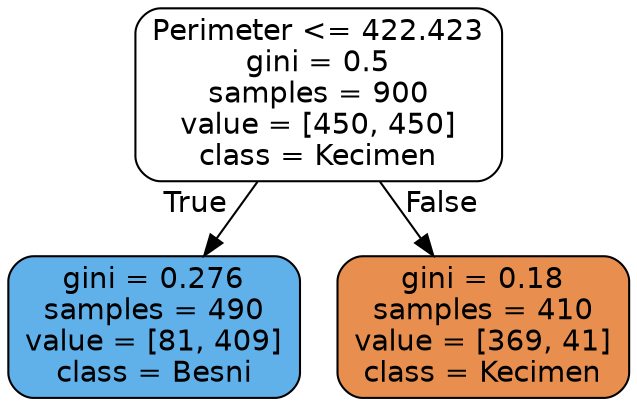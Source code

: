 digraph Tree {
node [shape=box, style="filled, rounded", color="black", fontname="helvetica"] ;
edge [fontname="helvetica"] ;
0 [label="Perimeter <= 422.423\ngini = 0.5\nsamples = 900\nvalue = [450, 450]\nclass = Kecimen", fillcolor="#ffffff"] ;
1 [label="gini = 0.276\nsamples = 490\nvalue = [81, 409]\nclass = Besni", fillcolor="#60b0ea"] ;
0 -> 1 [labeldistance=2.5, labelangle=45, headlabel="True"] ;
2 [label="gini = 0.18\nsamples = 410\nvalue = [369, 41]\nclass = Kecimen", fillcolor="#e88f4f"] ;
0 -> 2 [labeldistance=2.5, labelangle=-45, headlabel="False"] ;
}